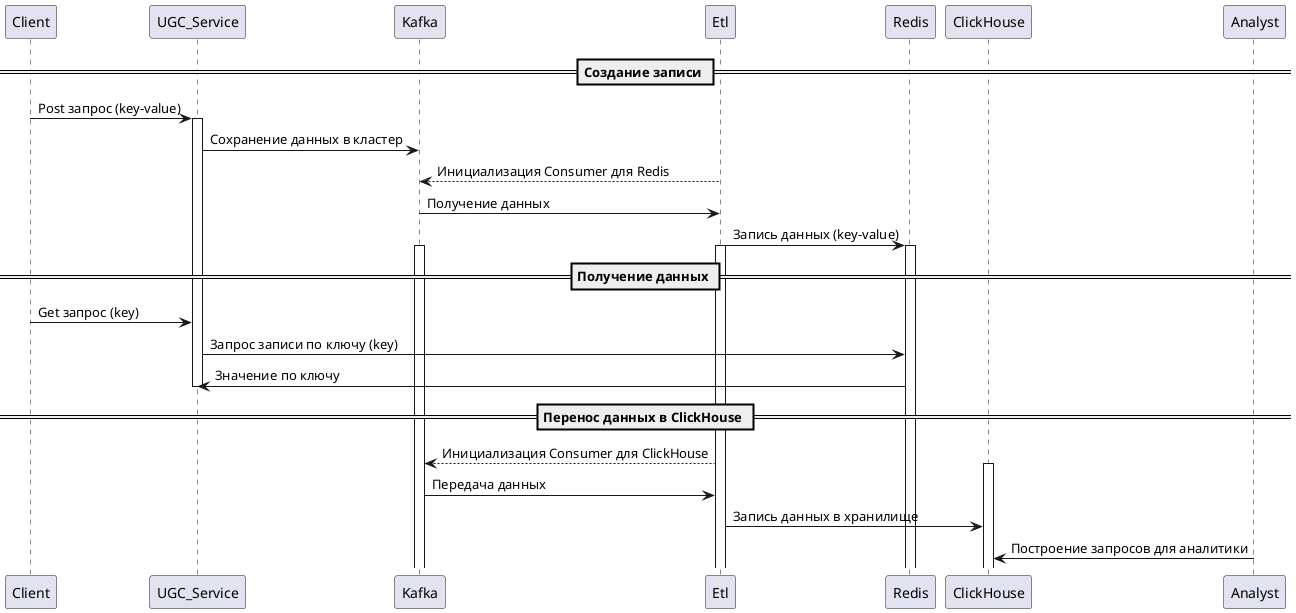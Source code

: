 @startuml
== Создание записи ==

Client -> UGC_Service: Post запрос (key-value)
activate UGC_Service
UGC_Service -> Kafka: Сохранение данных в кластер
Etl --> Kafka: Инициализация Consumer для Redis
Kafka -> Etl: Получение данных
Etl -> Redis: Запись данных (key-value)
activate Etl
activate Kafka
activate Redis

== Получение данных ==
Client -> UGC_Service: Get запрос (key)
UGC_Service -> Redis: Запрос записи по ключу (key)
Redis -> UGC_Service: Значение по ключу
deactivate UGC_Service

== Перенос данных в ClickHouse ==

Etl --> Kafka: Инициализация Consumer для ClickHouse
activate ClickHouse
Kafka -> Etl: Передача данных
Etl -> ClickHouse: Запись данных в хранилище
Analyst -> ClickHouse: Построение запросов для аналитики
@enduml
